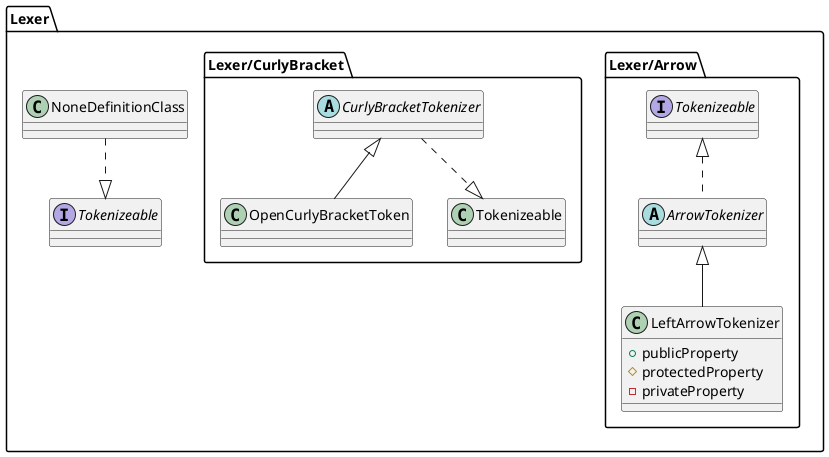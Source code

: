 @startuml
package Lexer {
    interface Tokenizeable
    package Lexer/Arrow {
        abstract class ArrowTokenizer implements Tokenizeable
        class LeftArrowTokenizer extends ArrowTokenizer {
            + publicProperty
            # protectedProperty
            - privateProperty
        }
    }
    package Lexer/CurlyBracket {
        abstract class CurlyBracketTokenizer
        class OpenCurlyBracketToken
        
        CurlyBracketTokenizer..|>Tokenizeable
        CurlyBracketTokenizer<|--OpenCurlyBracketToken
    }

    NoneDefinitionClass ..|> Tokenizeable
}
@enduml